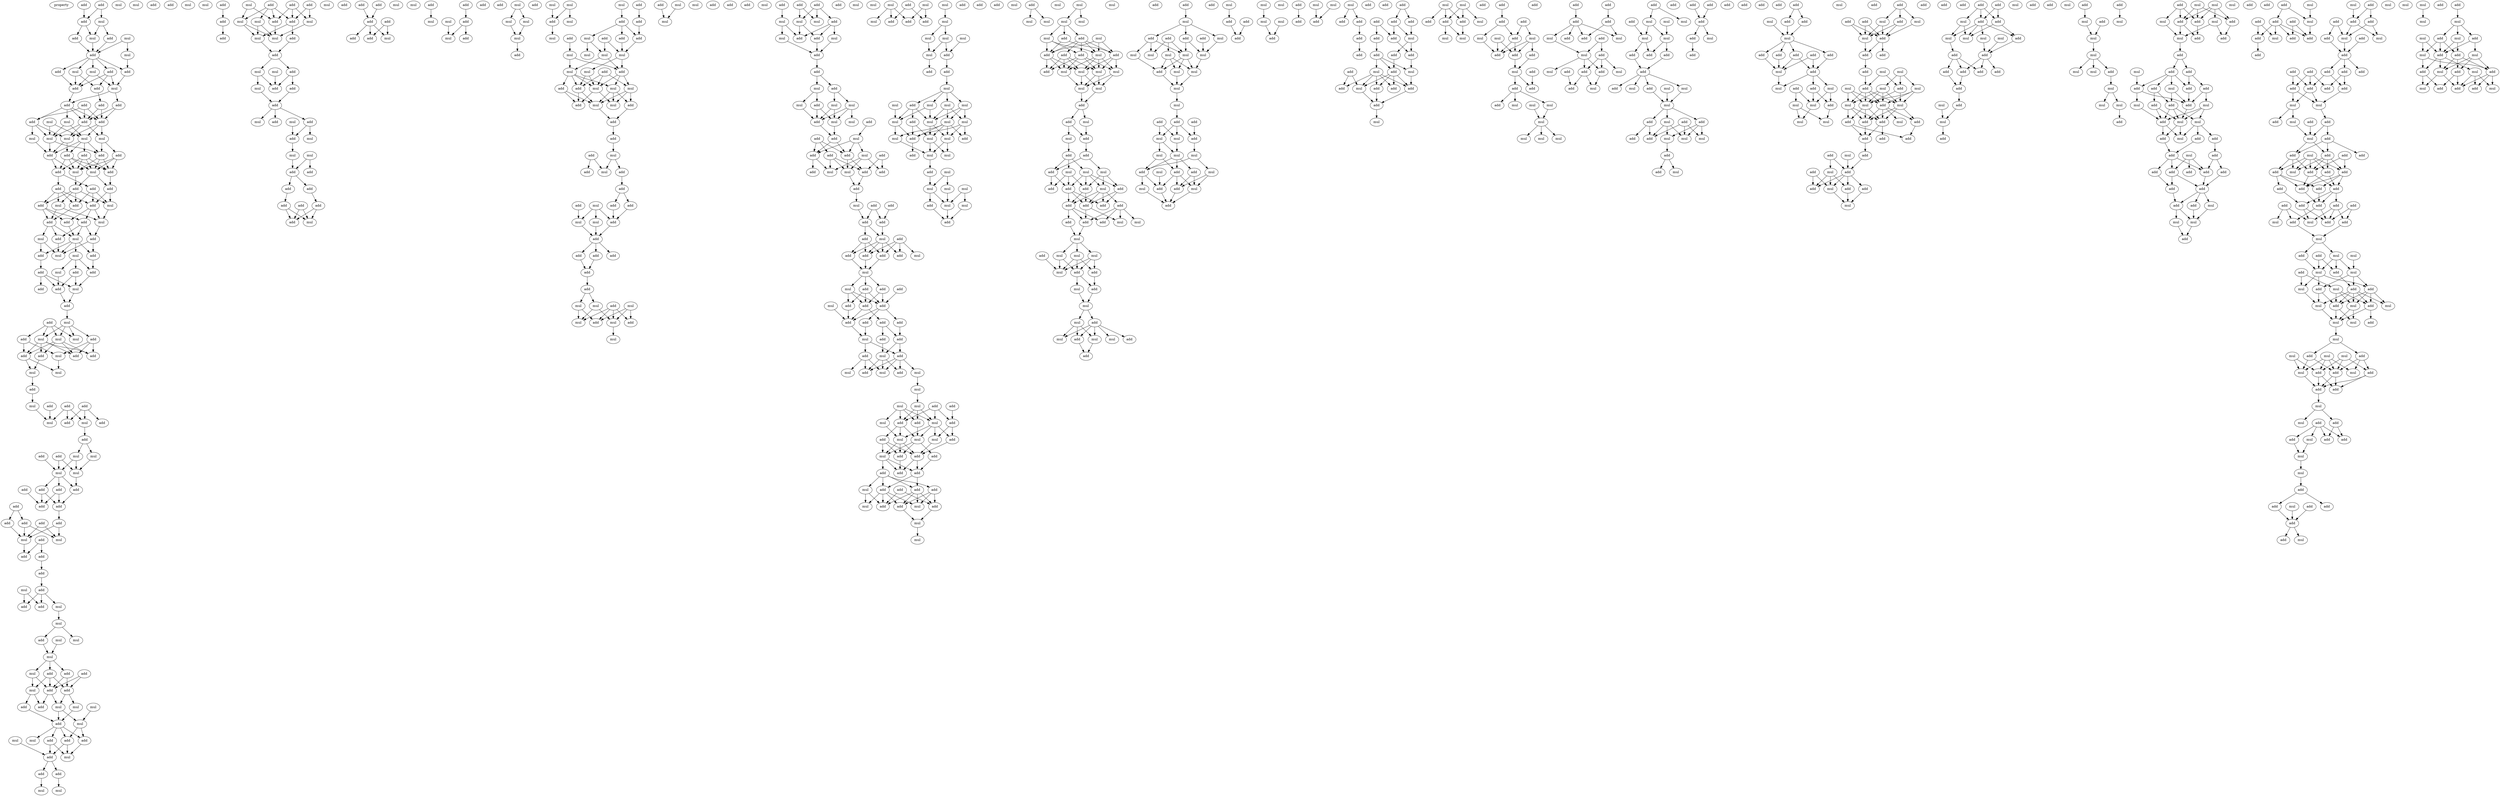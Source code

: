 digraph {
    node [fontcolor=black]
    property [mul=2,lf=1.1]
    0 [ label = add ];
    1 [ label = mul ];
    2 [ label = mul ];
    3 [ label = add ];
    4 [ label = add ];
    5 [ label = add ];
    6 [ label = mul ];
    7 [ label = add ];
    8 [ label = mul ];
    9 [ label = add ];
    10 [ label = mul ];
    11 [ label = add ];
    12 [ label = mul ];
    13 [ label = add ];
    14 [ label = add ];
    15 [ label = add ];
    16 [ label = mul ];
    17 [ label = mul ];
    18 [ label = add ];
    19 [ label = mul ];
    20 [ label = add ];
    21 [ label = add ];
    22 [ label = add ];
    23 [ label = add ];
    24 [ label = add ];
    25 [ label = add ];
    26 [ label = mul ];
    27 [ label = add ];
    28 [ label = mul ];
    29 [ label = add ];
    30 [ label = mul ];
    31 [ label = mul ];
    32 [ label = mul ];
    33 [ label = mul ];
    34 [ label = mul ];
    35 [ label = add ];
    36 [ label = add ];
    37 [ label = add ];
    38 [ label = add ];
    39 [ label = add ];
    40 [ label = mul ];
    41 [ label = add ];
    42 [ label = mul ];
    43 [ label = add ];
    44 [ label = add ];
    45 [ label = add ];
    46 [ label = add ];
    47 [ label = add ];
    48 [ label = add ];
    49 [ label = add ];
    50 [ label = mul ];
    51 [ label = add ];
    52 [ label = mul ];
    53 [ label = mul ];
    54 [ label = add ];
    55 [ label = add ];
    56 [ label = add ];
    57 [ label = mul ];
    58 [ label = add ];
    59 [ label = add ];
    60 [ label = mul ];
    61 [ label = add ];
    62 [ label = add ];
    63 [ label = mul ];
    64 [ label = mul ];
    65 [ label = add ];
    66 [ label = add ];
    67 [ label = add ];
    68 [ label = mul ];
    69 [ label = add ];
    70 [ label = add ];
    71 [ label = mul ];
    72 [ label = add ];
    73 [ label = mul ];
    74 [ label = add ];
    75 [ label = mul ];
    76 [ label = add ];
    77 [ label = mul ];
    78 [ label = mul ];
    79 [ label = add ];
    80 [ label = add ];
    81 [ label = mul ];
    82 [ label = add ];
    83 [ label = add ];
    84 [ label = add ];
    85 [ label = mul ];
    86 [ label = mul ];
    87 [ label = add ];
    88 [ label = add ];
    89 [ label = mul ];
    90 [ label = add ];
    91 [ label = add ];
    92 [ label = mul ];
    93 [ label = add ];
    94 [ label = add ];
    95 [ label = mul ];
    96 [ label = add ];
    97 [ label = add ];
    98 [ label = mul ];
    99 [ label = add ];
    100 [ label = mul ];
    101 [ label = mul ];
    102 [ label = mul ];
    103 [ label = add ];
    104 [ label = add ];
    105 [ label = add ];
    106 [ label = add ];
    107 [ label = add ];
    108 [ label = add ];
    109 [ label = add ];
    110 [ label = add ];
    111 [ label = add ];
    112 [ label = add ];
    113 [ label = add ];
    114 [ label = add ];
    115 [ label = add ];
    116 [ label = mul ];
    117 [ label = mul ];
    118 [ label = add ];
    119 [ label = add ];
    120 [ label = add ];
    121 [ label = mul ];
    122 [ label = add ];
    123 [ label = add ];
    124 [ label = add ];
    125 [ label = mul ];
    126 [ label = mul ];
    127 [ label = mul ];
    128 [ label = add ];
    129 [ label = mul ];
    130 [ label = mul ];
    131 [ label = mul ];
    132 [ label = add ];
    133 [ label = mul ];
    134 [ label = add ];
    135 [ label = add ];
    136 [ label = mul ];
    137 [ label = add ];
    138 [ label = add ];
    139 [ label = add ];
    140 [ label = mul ];
    141 [ label = mul ];
    142 [ label = add ];
    143 [ label = mul ];
    144 [ label = add ];
    145 [ label = mul ];
    146 [ label = add ];
    147 [ label = mul ];
    148 [ label = add ];
    149 [ label = mul ];
    150 [ label = add ];
    151 [ label = add ];
    152 [ label = mul ];
    153 [ label = add ];
    154 [ label = add ];
    155 [ label = mul ];
    156 [ label = add ];
    157 [ label = mul ];
    158 [ label = mul ];
    159 [ label = add ];
    160 [ label = add ];
    161 [ label = add ];
    162 [ label = mul ];
    163 [ label = add ];
    164 [ label = add ];
    165 [ label = mul ];
    166 [ label = mul ];
    167 [ label = add ];
    168 [ label = mul ];
    169 [ label = add ];
    170 [ label = mul ];
    171 [ label = add ];
    172 [ label = mul ];
    173 [ label = add ];
    174 [ label = mul ];
    175 [ label = mul ];
    176 [ label = mul ];
    177 [ label = add ];
    178 [ label = mul ];
    179 [ label = add ];
    180 [ label = add ];
    181 [ label = add ];
    182 [ label = mul ];
    183 [ label = mul ];
    184 [ label = add ];
    185 [ label = add ];
    186 [ label = add ];
    187 [ label = mul ];
    188 [ label = mul ];
    189 [ label = mul ];
    190 [ label = add ];
    191 [ label = add ];
    192 [ label = add ];
    193 [ label = add ];
    194 [ label = add ];
    195 [ label = add ];
    196 [ label = add ];
    197 [ label = add ];
    198 [ label = add ];
    199 [ label = mul ];
    200 [ label = add ];
    201 [ label = mul ];
    202 [ label = add ];
    203 [ label = add ];
    204 [ label = add ];
    205 [ label = add ];
    206 [ label = mul ];
    207 [ label = add ];
    208 [ label = mul ];
    209 [ label = add ];
    210 [ label = mul ];
    211 [ label = add ];
    212 [ label = mul ];
    213 [ label = add ];
    214 [ label = mul ];
    215 [ label = add ];
    216 [ label = add ];
    217 [ label = add ];
    218 [ label = mul ];
    219 [ label = mul ];
    220 [ label = mul ];
    221 [ label = mul ];
    222 [ label = add ];
    223 [ label = add ];
    224 [ label = mul ];
    225 [ label = mul ];
    226 [ label = add ];
    227 [ label = mul ];
    228 [ label = mul ];
    229 [ label = mul ];
    230 [ label = add ];
    231 [ label = mul ];
    232 [ label = add ];
    233 [ label = mul ];
    234 [ label = mul ];
    235 [ label = add ];
    236 [ label = add ];
    237 [ label = add ];
    238 [ label = add ];
    239 [ label = mul ];
    240 [ label = add ];
    241 [ label = add ];
    242 [ label = mul ];
    243 [ label = mul ];
    244 [ label = mul ];
    245 [ label = mul ];
    246 [ label = mul ];
    247 [ label = add ];
    248 [ label = add ];
    249 [ label = mul ];
    250 [ label = add ];
    251 [ label = mul ];
    252 [ label = mul ];
    253 [ label = add ];
    254 [ label = mul ];
    255 [ label = add ];
    256 [ label = add ];
    257 [ label = mul ];
    258 [ label = mul ];
    259 [ label = add ];
    260 [ label = add ];
    261 [ label = add ];
    262 [ label = mul ];
    263 [ label = add ];
    264 [ label = add ];
    265 [ label = mul ];
    266 [ label = add ];
    267 [ label = add ];
    268 [ label = add ];
    269 [ label = add ];
    270 [ label = mul ];
    271 [ label = add ];
    272 [ label = add ];
    273 [ label = mul ];
    274 [ label = mul ];
    275 [ label = add ];
    276 [ label = add ];
    277 [ label = add ];
    278 [ label = add ];
    279 [ label = add ];
    280 [ label = add ];
    281 [ label = mul ];
    282 [ label = add ];
    283 [ label = add ];
    284 [ label = mul ];
    285 [ label = mul ];
    286 [ label = add ];
    287 [ label = mul ];
    288 [ label = add ];
    289 [ label = mul ];
    290 [ label = mul ];
    291 [ label = add ];
    292 [ label = mul ];
    293 [ label = add ];
    294 [ label = add ];
    295 [ label = add ];
    296 [ label = add ];
    297 [ label = mul ];
    298 [ label = add ];
    299 [ label = mul ];
    300 [ label = mul ];
    301 [ label = add ];
    302 [ label = mul ];
    303 [ label = add ];
    304 [ label = mul ];
    305 [ label = add ];
    306 [ label = add ];
    307 [ label = mul ];
    308 [ label = add ];
    309 [ label = add ];
    310 [ label = mul ];
    311 [ label = mul ];
    312 [ label = mul ];
    313 [ label = mul ];
    314 [ label = mul ];
    315 [ label = add ];
    316 [ label = add ];
    317 [ label = add ];
    318 [ label = add ];
    319 [ label = mul ];
    320 [ label = add ];
    321 [ label = add ];
    322 [ label = add ];
    323 [ label = add ];
    324 [ label = mul ];
    325 [ label = mul ];
    326 [ label = add ];
    327 [ label = add ];
    328 [ label = add ];
    329 [ label = mul ];
    330 [ label = add ];
    331 [ label = mul ];
    332 [ label = add ];
    333 [ label = add ];
    334 [ label = add ];
    335 [ label = add ];
    336 [ label = add ];
    337 [ label = mul ];
    338 [ label = add ];
    339 [ label = add ];
    340 [ label = mul ];
    341 [ label = add ];
    342 [ label = add ];
    343 [ label = add ];
    344 [ label = mul ];
    345 [ label = add ];
    346 [ label = mul ];
    347 [ label = add ];
    348 [ label = add ];
    349 [ label = add ];
    350 [ label = mul ];
    351 [ label = add ];
    352 [ label = add ];
    353 [ label = add ];
    354 [ label = add ];
    355 [ label = add ];
    356 [ label = add ];
    357 [ label = add ];
    358 [ label = mul ];
    359 [ label = add ];
    360 [ label = add ];
    361 [ label = mul ];
    362 [ label = add ];
    363 [ label = add ];
    364 [ label = add ];
    365 [ label = mul ];
    366 [ label = mul ];
    367 [ label = mul ];
    368 [ label = mul ];
    369 [ label = mul ];
    370 [ label = mul ];
    371 [ label = add ];
    372 [ label = add ];
    373 [ label = add ];
    374 [ label = add ];
    375 [ label = mul ];
    376 [ label = add ];
    377 [ label = mul ];
    378 [ label = mul ];
    379 [ label = add ];
    380 [ label = mul ];
    381 [ label = mul ];
    382 [ label = add ];
    383 [ label = add ];
    384 [ label = add ];
    385 [ label = add ];
    386 [ label = mul ];
    387 [ label = add ];
    388 [ label = add ];
    389 [ label = add ];
    390 [ label = add ];
    391 [ label = mul ];
    392 [ label = add ];
    393 [ label = add ];
    394 [ label = add ];
    395 [ label = mul ];
    396 [ label = add ];
    397 [ label = add ];
    398 [ label = add ];
    399 [ label = mul ];
    400 [ label = mul ];
    401 [ label = mul ];
    402 [ label = mul ];
    403 [ label = mul ];
    404 [ label = add ];
    405 [ label = mul ];
    406 [ label = mul ];
    407 [ label = mul ];
    408 [ label = add ];
    409 [ label = add ];
    410 [ label = add ];
    411 [ label = mul ];
    412 [ label = mul ];
    413 [ label = add ];
    414 [ label = mul ];
    415 [ label = mul ];
    416 [ label = mul ];
    417 [ label = mul ];
    418 [ label = add ];
    419 [ label = add ];
    420 [ label = add ];
    421 [ label = add ];
    422 [ label = add ];
    423 [ label = mul ];
    424 [ label = mul ];
    425 [ label = mul ];
    426 [ label = mul ];
    427 [ label = mul ];
    428 [ label = add ];
    429 [ label = add ];
    430 [ label = mul ];
    431 [ label = mul ];
    432 [ label = mul ];
    433 [ label = mul ];
    434 [ label = mul ];
    435 [ label = add ];
    436 [ label = add ];
    437 [ label = mul ];
    438 [ label = mul ];
    439 [ label = mul ];
    440 [ label = mul ];
    441 [ label = add ];
    442 [ label = mul ];
    443 [ label = add ];
    444 [ label = mul ];
    445 [ label = mul ];
    446 [ label = mul ];
    447 [ label = add ];
    448 [ label = mul ];
    449 [ label = mul ];
    450 [ label = mul ];
    451 [ label = add ];
    452 [ label = add ];
    453 [ label = mul ];
    454 [ label = mul ];
    455 [ label = mul ];
    456 [ label = mul ];
    457 [ label = mul ];
    458 [ label = mul ];
    459 [ label = add ];
    460 [ label = mul ];
    461 [ label = add ];
    462 [ label = mul ];
    463 [ label = add ];
    464 [ label = add ];
    465 [ label = add ];
    466 [ label = add ];
    467 [ label = mul ];
    468 [ label = mul ];
    469 [ label = add ];
    470 [ label = mul ];
    471 [ label = mul ];
    472 [ label = mul ];
    473 [ label = mul ];
    474 [ label = mul ];
    475 [ label = add ];
    476 [ label = add ];
    477 [ label = mul ];
    478 [ label = mul ];
    479 [ label = mul ];
    480 [ label = add ];
    481 [ label = add ];
    482 [ label = add ];
    483 [ label = mul ];
    484 [ label = mul ];
    485 [ label = mul ];
    486 [ label = add ];
    487 [ label = add ];
    488 [ label = add ];
    489 [ label = mul ];
    490 [ label = add ];
    491 [ label = add ];
    492 [ label = add ];
    493 [ label = add ];
    494 [ label = add ];
    495 [ label = add ];
    496 [ label = add ];
    497 [ label = mul ];
    498 [ label = add ];
    499 [ label = add ];
    500 [ label = mul ];
    501 [ label = mul ];
    502 [ label = mul ];
    503 [ label = mul ];
    504 [ label = add ];
    505 [ label = add ];
    506 [ label = mul ];
    507 [ label = mul ];
    508 [ label = add ];
    509 [ label = add ];
    510 [ label = add ];
    511 [ label = mul ];
    512 [ label = mul ];
    513 [ label = add ];
    514 [ label = mul ];
    515 [ label = mul ];
    516 [ label = add ];
    517 [ label = mul ];
    518 [ label = add ];
    519 [ label = mul ];
    520 [ label = add ];
    521 [ label = add ];
    522 [ label = mul ];
    523 [ label = add ];
    524 [ label = mul ];
    525 [ label = add ];
    526 [ label = add ];
    527 [ label = add ];
    528 [ label = mul ];
    529 [ label = mul ];
    530 [ label = mul ];
    531 [ label = mul ];
    532 [ label = mul ];
    533 [ label = mul ];
    534 [ label = mul ];
    535 [ label = add ];
    536 [ label = mul ];
    537 [ label = add ];
    538 [ label = mul ];
    539 [ label = add ];
    540 [ label = add ];
    541 [ label = add ];
    542 [ label = mul ];
    543 [ label = mul ];
    544 [ label = add ];
    545 [ label = mul ];
    546 [ label = mul ];
    547 [ label = mul ];
    548 [ label = mul ];
    549 [ label = add ];
    550 [ label = add ];
    551 [ label = add ];
    552 [ label = mul ];
    553 [ label = mul ];
    554 [ label = add ];
    555 [ label = add ];
    556 [ label = mul ];
    557 [ label = add ];
    558 [ label = mul ];
    559 [ label = mul ];
    560 [ label = add ];
    561 [ label = mul ];
    562 [ label = mul ];
    563 [ label = add ];
    564 [ label = mul ];
    565 [ label = add ];
    566 [ label = add ];
    567 [ label = add ];
    568 [ label = add ];
    569 [ label = mul ];
    570 [ label = mul ];
    571 [ label = add ];
    572 [ label = mul ];
    573 [ label = add ];
    574 [ label = add ];
    575 [ label = add ];
    576 [ label = add ];
    577 [ label = add ];
    578 [ label = add ];
    579 [ label = add ];
    580 [ label = add ];
    581 [ label = add ];
    582 [ label = add ];
    583 [ label = add ];
    584 [ label = add ];
    585 [ label = mul ];
    586 [ label = add ];
    587 [ label = add ];
    588 [ label = add ];
    589 [ label = mul ];
    590 [ label = add ];
    591 [ label = mul ];
    592 [ label = add ];
    593 [ label = add ];
    594 [ label = add ];
    595 [ label = mul ];
    596 [ label = add ];
    597 [ label = add ];
    598 [ label = add ];
    599 [ label = mul ];
    600 [ label = mul ];
    601 [ label = mul ];
    602 [ label = add ];
    603 [ label = add ];
    604 [ label = mul ];
    605 [ label = add ];
    606 [ label = add ];
    607 [ label = mul ];
    608 [ label = mul ];
    609 [ label = add ];
    610 [ label = add ];
    611 [ label = add ];
    612 [ label = add ];
    613 [ label = mul ];
    614 [ label = mul ];
    615 [ label = mul ];
    616 [ label = add ];
    617 [ label = add ];
    618 [ label = add ];
    619 [ label = add ];
    620 [ label = add ];
    621 [ label = mul ];
    622 [ label = add ];
    623 [ label = add ];
    624 [ label = add ];
    625 [ label = mul ];
    626 [ label = mul ];
    627 [ label = mul ];
    628 [ label = mul ];
    629 [ label = add ];
    630 [ label = mul ];
    631 [ label = mul ];
    632 [ label = mul ];
    633 [ label = add ];
    634 [ label = add ];
    635 [ label = add ];
    636 [ label = add ];
    637 [ label = mul ];
    638 [ label = mul ];
    639 [ label = add ];
    640 [ label = add ];
    641 [ label = mul ];
    642 [ label = add ];
    643 [ label = add ];
    644 [ label = add ];
    645 [ label = add ];
    646 [ label = mul ];
    647 [ label = mul ];
    648 [ label = add ];
    649 [ label = mul ];
    650 [ label = add ];
    651 [ label = mul ];
    652 [ label = add ];
    653 [ label = add ];
    654 [ label = mul ];
    655 [ label = mul ];
    656 [ label = mul ];
    657 [ label = mul ];
    658 [ label = add ];
    659 [ label = add ];
    660 [ label = add ];
    661 [ label = add ];
    662 [ label = mul ];
    663 [ label = add ];
    664 [ label = mul ];
    665 [ label = mul ];
    666 [ label = add ];
    667 [ label = mul ];
    668 [ label = add ];
    669 [ label = add ];
    670 [ label = mul ];
    671 [ label = add ];
    672 [ label = mul ];
    673 [ label = mul ];
    674 [ label = mul ];
    675 [ label = add ];
    676 [ label = add ];
    677 [ label = add ];
    678 [ label = add ];
    679 [ label = add ];
    680 [ label = add ];
    681 [ label = mul ];
    682 [ label = add ];
    683 [ label = add ];
    684 [ label = add ];
    685 [ label = add ];
    686 [ label = add ];
    687 [ label = mul ];
    688 [ label = add ];
    689 [ label = add ];
    690 [ label = add ];
    691 [ label = mul ];
    692 [ label = mul ];
    693 [ label = add ];
    694 [ label = add ];
    695 [ label = mul ];
    696 [ label = add ];
    697 [ label = add ];
    698 [ label = add ];
    699 [ label = add ];
    700 [ label = add ];
    701 [ label = mul ];
    702 [ label = add ];
    703 [ label = mul ];
    704 [ label = mul ];
    705 [ label = add ];
    706 [ label = add ];
    707 [ label = mul ];
    708 [ label = add ];
    709 [ label = mul ];
    710 [ label = mul ];
    711 [ label = mul ];
    712 [ label = add ];
    713 [ label = add ];
    714 [ label = add ];
    715 [ label = mul ];
    716 [ label = add ];
    717 [ label = add ];
    718 [ label = mul ];
    719 [ label = mul ];
    720 [ label = add ];
    721 [ label = add ];
    722 [ label = add ];
    723 [ label = mul ];
    724 [ label = mul ];
    725 [ label = add ];
    726 [ label = add ];
    727 [ label = mul ];
    728 [ label = mul ];
    729 [ label = add ];
    730 [ label = mul ];
    731 [ label = mul ];
    732 [ label = add ];
    733 [ label = mul ];
    734 [ label = mul ];
    735 [ label = add ];
    736 [ label = add ];
    737 [ label = add ];
    738 [ label = add ];
    739 [ label = mul ];
    740 [ label = add ];
    741 [ label = add ];
    742 [ label = add ];
    743 [ label = add ];
    744 [ label = mul ];
    745 [ label = add ];
    746 [ label = add ];
    747 [ label = mul ];
    748 [ label = add ];
    749 [ label = add ];
    750 [ label = mul ];
    751 [ label = add ];
    752 [ label = add ];
    753 [ label = mul ];
    754 [ label = add ];
    755 [ label = add ];
    756 [ label = add ];
    757 [ label = add ];
    758 [ label = add ];
    759 [ label = mul ];
    760 [ label = add ];
    761 [ label = add ];
    762 [ label = add ];
    763 [ label = mul ];
    764 [ label = mul ];
    765 [ label = mul ];
    766 [ label = mul ];
    767 [ label = add ];
    768 [ label = add ];
    769 [ label = add ];
    770 [ label = add ];
    771 [ label = add ];
    772 [ label = add ];
    773 [ label = mul ];
    774 [ label = add ];
    775 [ label = mul ];
    776 [ label = add ];
    777 [ label = add ];
    778 [ label = add ];
    779 [ label = mul ];
    780 [ label = mul ];
    781 [ label = add ];
    782 [ label = add ];
    783 [ label = add ];
    784 [ label = mul ];
    785 [ label = add ];
    786 [ label = mul ];
    787 [ label = mul ];
    788 [ label = mul ];
    789 [ label = mul ];
    790 [ label = mul ];
    791 [ label = add ];
    792 [ label = mul ];
    793 [ label = mul ];
    794 [ label = mul ];
    795 [ label = add ];
    796 [ label = mul ];
    797 [ label = add ];
    798 [ label = mul ];
    799 [ label = add ];
    800 [ label = mul ];
    801 [ label = add ];
    802 [ label = add ];
    803 [ label = mul ];
    804 [ label = add ];
    805 [ label = add ];
    806 [ label = mul ];
    807 [ label = add ];
    808 [ label = add ];
    809 [ label = mul ];
    810 [ label = add ];
    811 [ label = add ];
    812 [ label = add ];
    813 [ label = add ];
    814 [ label = add ];
    815 [ label = mul ];
    816 [ label = add ];
    817 [ label = add ];
    818 [ label = mul ];
    819 [ label = mul ];
    820 [ label = add ];
    821 [ label = add ];
    822 [ label = mul ];
    823 [ label = mul ];
    824 [ label = add ];
    825 [ label = mul ];
    826 [ label = add ];
    827 [ label = add ];
    828 [ label = mul ];
    829 [ label = add ];
    830 [ label = add ];
    831 [ label = add ];
    832 [ label = add ];
    833 [ label = add ];
    834 [ label = add ];
    835 [ label = add ];
    836 [ label = add ];
    837 [ label = add ];
    838 [ label = add ];
    839 [ label = add ];
    840 [ label = mul ];
    841 [ label = mul ];
    842 [ label = add ];
    843 [ label = mul ];
    844 [ label = mul ];
    845 [ label = add ];
    846 [ label = add ];
    847 [ label = add ];
    848 [ label = mul ];
    849 [ label = add ];
    850 [ label = add ];
    851 [ label = add ];
    852 [ label = mul ];
    853 [ label = add ];
    854 [ label = add ];
    855 [ label = add ];
    856 [ label = mul ];
    857 [ label = add ];
    858 [ label = add ];
    859 [ label = mul ];
    860 [ label = add ];
    861 [ label = add ];
    862 [ label = add ];
    863 [ label = mul ];
    864 [ label = add ];
    865 [ label = mul ];
    866 [ label = mul ];
    867 [ label = add ];
    868 [ label = add ];
    869 [ label = add ];
    870 [ label = add ];
    871 [ label = add ];
    872 [ label = add ];
    873 [ label = add ];
    874 [ label = add ];
    875 [ label = add ];
    876 [ label = add ];
    877 [ label = add ];
    878 [ label = mul ];
    879 [ label = mul ];
    880 [ label = add ];
    881 [ label = add ];
    882 [ label = mul ];
    883 [ label = add ];
    884 [ label = add ];
    885 [ label = mul ];
    886 [ label = add ];
    887 [ label = add ];
    888 [ label = mul ];
    889 [ label = add ];
    890 [ label = add ];
    891 [ label = add ];
    892 [ label = add ];
    893 [ label = add ];
    894 [ label = mul ];
    895 [ label = add ];
    896 [ label = add ];
    897 [ label = add ];
    898 [ label = add ];
    899 [ label = add ];
    900 [ label = add ];
    901 [ label = add ];
    902 [ label = add ];
    903 [ label = add ];
    904 [ label = add ];
    905 [ label = mul ];
    906 [ label = mul ];
    907 [ label = add ];
    908 [ label = add ];
    909 [ label = add ];
    910 [ label = mul ];
    911 [ label = add ];
    912 [ label = mul ];
    913 [ label = mul ];
    914 [ label = add ];
    915 [ label = add ];
    916 [ label = mul ];
    917 [ label = mul ];
    918 [ label = add ];
    919 [ label = mul ];
    920 [ label = add ];
    921 [ label = add ];
    922 [ label = add ];
    923 [ label = mul ];
    924 [ label = add ];
    925 [ label = mul ];
    926 [ label = mul ];
    927 [ label = add ];
    928 [ label = mul ];
    929 [ label = mul ];
    930 [ label = add ];
    931 [ label = mul ];
    932 [ label = mul ];
    933 [ label = add ];
    934 [ label = mul ];
    935 [ label = add ];
    936 [ label = mul ];
    937 [ label = mul ];
    938 [ label = mul ];
    939 [ label = add ];
    940 [ label = add ];
    941 [ label = add ];
    942 [ label = mul ];
    943 [ label = add ];
    944 [ label = add ];
    945 [ label = mul ];
    946 [ label = add ];
    947 [ label = add ];
    948 [ label = mul ];
    949 [ label = add ];
    950 [ label = add ];
    951 [ label = add ];
    952 [ label = mul ];
    953 [ label = mul ];
    954 [ label = mul ];
    955 [ label = mul ];
    956 [ label = mul ];
    957 [ label = add ];
    958 [ label = add ];
    959 [ label = add ];
    960 [ label = mul ];
    961 [ label = mul ];
    962 [ label = add ];
    963 [ label = add ];
    964 [ label = add ];
    965 [ label = add ];
    966 [ label = mul ];
    967 [ label = add ];
    968 [ label = mul ];
    969 [ label = add ];
    970 [ label = mul ];
    971 [ label = add ];
    972 [ label = mul ];
    973 [ label = add ];
    974 [ label = add ];
    975 [ label = mul ];
    976 [ label = mul ];
    977 [ label = mul ];
    978 [ label = add ];
    979 [ label = add ];
    980 [ label = mul ];
    981 [ label = add ];
    982 [ label = mul ];
    983 [ label = add ];
    984 [ label = add ];
    985 [ label = add ];
    986 [ label = mul ];
    0 -> 5 [ name = 0 ];
    0 -> 6 [ name = 1 ];
    3 -> 5 [ name = 2 ];
    5 -> 8 [ name = 3 ];
    5 -> 9 [ name = 4 ];
    6 -> 7 [ name = 5 ];
    6 -> 8 [ name = 6 ];
    7 -> 11 [ name = 7 ];
    8 -> 11 [ name = 8 ];
    9 -> 11 [ name = 9 ];
    10 -> 11 [ name = 10 ];
    10 -> 12 [ name = 11 ];
    11 -> 13 [ name = 12 ];
    11 -> 14 [ name = 13 ];
    11 -> 15 [ name = 14 ];
    11 -> 16 [ name = 15 ];
    11 -> 17 [ name = 16 ];
    12 -> 13 [ name = 17 ];
    13 -> 19 [ name = 18 ];
    14 -> 18 [ name = 19 ];
    14 -> 19 [ name = 20 ];
    14 -> 20 [ name = 21 ];
    15 -> 18 [ name = 22 ];
    16 -> 18 [ name = 23 ];
    16 -> 19 [ name = 24 ];
    17 -> 18 [ name = 25 ];
    17 -> 20 [ name = 26 ];
    18 -> 23 [ name = 27 ];
    19 -> 21 [ name = 28 ];
    19 -> 23 [ name = 29 ];
    20 -> 24 [ name = 30 ];
    21 -> 25 [ name = 31 ];
    21 -> 27 [ name = 32 ];
    22 -> 25 [ name = 33 ];
    22 -> 27 [ name = 34 ];
    22 -> 29 [ name = 35 ];
    23 -> 25 [ name = 36 ];
    23 -> 26 [ name = 37 ];
    23 -> 27 [ name = 38 ];
    23 -> 29 [ name = 39 ];
    24 -> 25 [ name = 40 ];
    24 -> 27 [ name = 41 ];
    25 -> 31 [ name = 42 ];
    25 -> 32 [ name = 43 ];
    25 -> 33 [ name = 44 ];
    26 -> 32 [ name = 45 ];
    26 -> 34 [ name = 46 ];
    27 -> 31 [ name = 47 ];
    27 -> 33 [ name = 48 ];
    27 -> 34 [ name = 49 ];
    28 -> 32 [ name = 50 ];
    28 -> 34 [ name = 51 ];
    29 -> 30 [ name = 52 ];
    29 -> 31 [ name = 53 ];
    29 -> 32 [ name = 54 ];
    30 -> 36 [ name = 55 ];
    31 -> 36 [ name = 56 ];
    31 -> 38 [ name = 57 ];
    32 -> 36 [ name = 58 ];
    32 -> 39 [ name = 59 ];
    33 -> 37 [ name = 60 ];
    33 -> 39 [ name = 61 ];
    34 -> 35 [ name = 62 ];
    34 -> 36 [ name = 63 ];
    34 -> 38 [ name = 64 ];
    34 -> 39 [ name = 65 ];
    35 -> 40 [ name = 66 ];
    35 -> 41 [ name = 67 ];
    35 -> 42 [ name = 68 ];
    35 -> 43 [ name = 69 ];
    36 -> 41 [ name = 70 ];
    36 -> 42 [ name = 71 ];
    37 -> 40 [ name = 72 ];
    37 -> 42 [ name = 73 ];
    37 -> 43 [ name = 74 ];
    38 -> 40 [ name = 75 ];
    38 -> 41 [ name = 76 ];
    38 -> 42 [ name = 77 ];
    38 -> 43 [ name = 78 ];
    39 -> 40 [ name = 79 ];
    39 -> 42 [ name = 80 ];
    39 -> 43 [ name = 81 ];
    40 -> 45 [ name = 82 ];
    40 -> 46 [ name = 83 ];
    41 -> 44 [ name = 84 ];
    41 -> 47 [ name = 85 ];
    42 -> 45 [ name = 86 ];
    43 -> 46 [ name = 87 ];
    44 -> 48 [ name = 88 ];
    44 -> 49 [ name = 89 ];
    44 -> 50 [ name = 90 ];
    45 -> 48 [ name = 91 ];
    45 -> 50 [ name = 92 ];
    45 -> 51 [ name = 93 ];
    45 -> 52 [ name = 94 ];
    46 -> 49 [ name = 95 ];
    46 -> 50 [ name = 96 ];
    47 -> 48 [ name = 97 ];
    47 -> 49 [ name = 98 ];
    47 -> 51 [ name = 99 ];
    47 -> 52 [ name = 100 ];
    48 -> 56 [ name = 101 ];
    49 -> 53 [ name = 102 ];
    49 -> 54 [ name = 103 ];
    49 -> 55 [ name = 104 ];
    50 -> 53 [ name = 105 ];
    51 -> 54 [ name = 106 ];
    51 -> 55 [ name = 107 ];
    51 -> 56 [ name = 108 ];
    52 -> 53 [ name = 109 ];
    52 -> 56 [ name = 110 ];
    53 -> 58 [ name = 111 ];
    54 -> 57 [ name = 112 ];
    54 -> 58 [ name = 113 ];
    54 -> 59 [ name = 114 ];
    55 -> 57 [ name = 115 ];
    56 -> 57 [ name = 116 ];
    56 -> 59 [ name = 117 ];
    56 -> 60 [ name = 118 ];
    57 -> 61 [ name = 119 ];
    57 -> 62 [ name = 120 ];
    57 -> 63 [ name = 121 ];
    57 -> 64 [ name = 122 ];
    58 -> 61 [ name = 123 ];
    58 -> 64 [ name = 124 ];
    59 -> 64 [ name = 125 ];
    60 -> 62 [ name = 126 ];
    60 -> 64 [ name = 127 ];
    61 -> 67 [ name = 128 ];
    62 -> 65 [ name = 129 ];
    63 -> 66 [ name = 130 ];
    63 -> 67 [ name = 131 ];
    63 -> 68 [ name = 132 ];
    65 -> 69 [ name = 133 ];
    65 -> 70 [ name = 134 ];
    65 -> 71 [ name = 135 ];
    66 -> 69 [ name = 136 ];
    66 -> 71 [ name = 137 ];
    67 -> 71 [ name = 138 ];
    68 -> 69 [ name = 139 ];
    69 -> 72 [ name = 140 ];
    71 -> 72 [ name = 141 ];
    72 -> 73 [ name = 142 ];
    73 -> 75 [ name = 143 ];
    73 -> 77 [ name = 144 ];
    73 -> 78 [ name = 145 ];
    73 -> 79 [ name = 146 ];
    74 -> 75 [ name = 147 ];
    74 -> 76 [ name = 148 ];
    74 -> 77 [ name = 149 ];
    74 -> 78 [ name = 150 ];
    75 -> 80 [ name = 151 ];
    75 -> 82 [ name = 152 ];
    75 -> 83 [ name = 153 ];
    75 -> 84 [ name = 154 ];
    76 -> 81 [ name = 155 ];
    76 -> 82 [ name = 156 ];
    77 -> 80 [ name = 157 ];
    77 -> 82 [ name = 158 ];
    77 -> 83 [ name = 159 ];
    77 -> 84 [ name = 160 ];
    79 -> 81 [ name = 161 ];
    79 -> 83 [ name = 162 ];
    79 -> 84 [ name = 163 ];
    80 -> 86 [ name = 164 ];
    81 -> 85 [ name = 165 ];
    82 -> 85 [ name = 166 ];
    82 -> 86 [ name = 167 ];
    86 -> 87 [ name = 168 ];
    87 -> 89 [ name = 169 ];
    88 -> 93 [ name = 170 ];
    88 -> 94 [ name = 171 ];
    88 -> 95 [ name = 172 ];
    89 -> 92 [ name = 173 ];
    90 -> 92 [ name = 174 ];
    91 -> 92 [ name = 175 ];
    91 -> 94 [ name = 176 ];
    91 -> 95 [ name = 177 ];
    95 -> 96 [ name = 178 ];
    96 -> 98 [ name = 179 ];
    96 -> 100 [ name = 180 ];
    97 -> 101 [ name = 181 ];
    97 -> 102 [ name = 182 ];
    98 -> 101 [ name = 183 ];
    98 -> 102 [ name = 184 ];
    99 -> 102 [ name = 185 ];
    100 -> 101 [ name = 186 ];
    101 -> 106 [ name = 187 ];
    102 -> 104 [ name = 188 ];
    102 -> 105 [ name = 189 ];
    102 -> 106 [ name = 190 ];
    103 -> 109 [ name = 191 ];
    104 -> 107 [ name = 192 ];
    104 -> 109 [ name = 193 ];
    105 -> 107 [ name = 194 ];
    105 -> 109 [ name = 195 ];
    106 -> 107 [ name = 196 ];
    107 -> 113 [ name = 197 ];
    108 -> 111 [ name = 198 ];
    108 -> 114 [ name = 199 ];
    111 -> 116 [ name = 200 ];
    112 -> 116 [ name = 201 ];
    112 -> 117 [ name = 202 ];
    113 -> 116 [ name = 203 ];
    113 -> 117 [ name = 204 ];
    114 -> 116 [ name = 205 ];
    114 -> 117 [ name = 206 ];
    115 -> 118 [ name = 207 ];
    115 -> 119 [ name = 208 ];
    116 -> 118 [ name = 209 ];
    119 -> 120 [ name = 210 ];
    120 -> 122 [ name = 211 ];
    121 -> 123 [ name = 212 ];
    121 -> 124 [ name = 213 ];
    122 -> 123 [ name = 214 ];
    122 -> 124 [ name = 215 ];
    122 -> 125 [ name = 216 ];
    125 -> 127 [ name = 217 ];
    127 -> 128 [ name = 218 ];
    127 -> 130 [ name = 219 ];
    128 -> 131 [ name = 220 ];
    129 -> 131 [ name = 221 ];
    131 -> 132 [ name = 222 ];
    131 -> 133 [ name = 223 ];
    131 -> 134 [ name = 224 ];
    132 -> 136 [ name = 225 ];
    132 -> 137 [ name = 226 ];
    132 -> 138 [ name = 227 ];
    133 -> 136 [ name = 228 ];
    133 -> 137 [ name = 229 ];
    134 -> 137 [ name = 230 ];
    134 -> 138 [ name = 231 ];
    135 -> 137 [ name = 232 ];
    135 -> 138 [ name = 233 ];
    136 -> 139 [ name = 234 ];
    136 -> 142 [ name = 235 ];
    137 -> 142 [ name = 236 ];
    137 -> 143 [ name = 237 ];
    138 -> 141 [ name = 238 ];
    138 -> 143 [ name = 239 ];
    139 -> 144 [ name = 240 ];
    140 -> 145 [ name = 241 ];
    141 -> 144 [ name = 242 ];
    143 -> 144 [ name = 243 ];
    143 -> 145 [ name = 244 ];
    144 -> 146 [ name = 245 ];
    144 -> 147 [ name = 246 ];
    144 -> 148 [ name = 247 ];
    144 -> 150 [ name = 248 ];
    145 -> 148 [ name = 249 ];
    145 -> 150 [ name = 250 ];
    146 -> 151 [ name = 251 ];
    146 -> 152 [ name = 252 ];
    148 -> 151 [ name = 253 ];
    148 -> 152 [ name = 254 ];
    149 -> 151 [ name = 255 ];
    150 -> 152 [ name = 256 ];
    151 -> 153 [ name = 257 ];
    151 -> 154 [ name = 258 ];
    153 -> 157 [ name = 259 ];
    154 -> 158 [ name = 260 ];
    156 -> 159 [ name = 261 ];
    159 -> 160 [ name = 262 ];
    161 -> 166 [ name = 263 ];
    161 -> 167 [ name = 264 ];
    161 -> 169 [ name = 265 ];
    162 -> 165 [ name = 266 ];
    162 -> 167 [ name = 267 ];
    163 -> 165 [ name = 268 ];
    163 -> 167 [ name = 269 ];
    163 -> 168 [ name = 270 ];
    163 -> 169 [ name = 271 ];
    164 -> 166 [ name = 272 ];
    164 -> 169 [ name = 273 ];
    165 -> 170 [ name = 274 ];
    165 -> 172 [ name = 275 ];
    166 -> 170 [ name = 276 ];
    167 -> 170 [ name = 277 ];
    168 -> 170 [ name = 278 ];
    168 -> 172 [ name = 279 ];
    169 -> 171 [ name = 280 ];
    169 -> 172 [ name = 281 ];
    171 -> 173 [ name = 282 ];
    172 -> 173 [ name = 283 ];
    173 -> 174 [ name = 284 ];
    173 -> 177 [ name = 285 ];
    174 -> 178 [ name = 286 ];
    174 -> 179 [ name = 287 ];
    176 -> 179 [ name = 288 ];
    177 -> 179 [ name = 289 ];
    177 -> 180 [ name = 290 ];
    178 -> 181 [ name = 291 ];
    180 -> 181 [ name = 292 ];
    181 -> 183 [ name = 293 ];
    181 -> 184 [ name = 294 ];
    181 -> 185 [ name = 295 ];
    182 -> 186 [ name = 296 ];
    185 -> 186 [ name = 297 ];
    185 -> 187 [ name = 298 ];
    186 -> 188 [ name = 299 ];
    188 -> 190 [ name = 300 ];
    189 -> 190 [ name = 301 ];
    189 -> 192 [ name = 302 ];
    190 -> 193 [ name = 303 ];
    190 -> 194 [ name = 304 ];
    193 -> 196 [ name = 305 ];
    194 -> 195 [ name = 306 ];
    195 -> 198 [ name = 307 ];
    195 -> 199 [ name = 308 ];
    196 -> 198 [ name = 309 ];
    196 -> 199 [ name = 310 ];
    197 -> 198 [ name = 311 ];
    197 -> 199 [ name = 312 ];
    200 -> 204 [ name = 313 ];
    202 -> 204 [ name = 314 ];
    203 -> 208 [ name = 315 ];
    203 -> 209 [ name = 316 ];
    204 -> 205 [ name = 317 ];
    204 -> 208 [ name = 318 ];
    204 -> 209 [ name = 319 ];
    207 -> 210 [ name = 320 ];
    211 -> 213 [ name = 321 ];
    212 -> 214 [ name = 322 ];
    213 -> 214 [ name = 323 ];
    213 -> 215 [ name = 324 ];
    218 -> 219 [ name = 325 ];
    218 -> 220 [ name = 326 ];
    219 -> 221 [ name = 327 ];
    220 -> 221 [ name = 328 ];
    221 -> 222 [ name = 329 ];
    224 -> 226 [ name = 330 ];
    224 -> 227 [ name = 331 ];
    225 -> 226 [ name = 332 ];
    226 -> 228 [ name = 333 ];
    229 -> 235 [ name = 334 ];
    230 -> 234 [ name = 335 ];
    231 -> 234 [ name = 336 ];
    232 -> 236 [ name = 337 ];
    235 -> 237 [ name = 338 ];
    235 -> 238 [ name = 339 ];
    235 -> 239 [ name = 340 ];
    236 -> 238 [ name = 341 ];
    237 -> 245 [ name = 342 ];
    238 -> 245 [ name = 343 ];
    239 -> 243 [ name = 344 ];
    239 -> 244 [ name = 345 ];
    240 -> 242 [ name = 346 ];
    241 -> 244 [ name = 347 ];
    241 -> 245 [ name = 348 ];
    242 -> 248 [ name = 349 ];
    242 -> 249 [ name = 350 ];
    244 -> 248 [ name = 351 ];
    244 -> 249 [ name = 352 ];
    245 -> 246 [ name = 353 ];
    245 -> 248 [ name = 354 ];
    246 -> 250 [ name = 355 ];
    246 -> 251 [ name = 356 ];
    247 -> 250 [ name = 357 ];
    247 -> 251 [ name = 358 ];
    247 -> 254 [ name = 359 ];
    248 -> 251 [ name = 360 ];
    248 -> 252 [ name = 361 ];
    248 -> 254 [ name = 362 ];
    249 -> 250 [ name = 363 ];
    249 -> 251 [ name = 364 ];
    249 -> 252 [ name = 365 ];
    249 -> 253 [ name = 366 ];
    250 -> 256 [ name = 367 ];
    250 -> 257 [ name = 368 ];
    251 -> 256 [ name = 369 ];
    251 -> 258 [ name = 370 ];
    252 -> 255 [ name = 371 ];
    252 -> 257 [ name = 372 ];
    252 -> 258 [ name = 373 ];
    253 -> 256 [ name = 374 ];
    253 -> 257 [ name = 375 ];
    254 -> 255 [ name = 376 ];
    254 -> 257 [ name = 377 ];
    254 -> 258 [ name = 378 ];
    255 -> 259 [ name = 379 ];
    257 -> 259 [ name = 380 ];
    259 -> 260 [ name = 381 ];
    260 -> 262 [ name = 382 ];
    261 -> 263 [ name = 383 ];
    261 -> 265 [ name = 384 ];
    262 -> 265 [ name = 385 ];
    262 -> 266 [ name = 386 ];
    266 -> 267 [ name = 387 ];
    267 -> 268 [ name = 388 ];
    267 -> 272 [ name = 389 ];
    268 -> 275 [ name = 390 ];
    270 -> 273 [ name = 391 ];
    270 -> 274 [ name = 392 ];
    270 -> 275 [ name = 393 ];
    271 -> 274 [ name = 394 ];
    272 -> 275 [ name = 395 ];
    273 -> 276 [ name = 396 ];
    274 -> 276 [ name = 397 ];
    275 -> 276 [ name = 398 ];
    276 -> 278 [ name = 399 ];
    276 -> 279 [ name = 400 ];
    276 -> 280 [ name = 401 ];
    278 -> 282 [ name = 402 ];
    279 -> 282 [ name = 403 ];
    282 -> 283 [ name = 404 ];
    283 -> 284 [ name = 405 ];
    283 -> 285 [ name = 406 ];
    284 -> 289 [ name = 407 ];
    284 -> 290 [ name = 408 ];
    285 -> 288 [ name = 409 ];
    285 -> 289 [ name = 410 ];
    286 -> 288 [ name = 411 ];
    286 -> 289 [ name = 412 ];
    286 -> 290 [ name = 413 ];
    286 -> 291 [ name = 414 ];
    287 -> 288 [ name = 415 ];
    287 -> 290 [ name = 416 ];
    287 -> 291 [ name = 417 ];
    290 -> 292 [ name = 418 ];
    293 -> 300 [ name = 419 ];
    294 -> 297 [ name = 420 ];
    294 -> 299 [ name = 421 ];
    295 -> 297 [ name = 422 ];
    295 -> 298 [ name = 423 ];
    295 -> 299 [ name = 424 ];
    297 -> 301 [ name = 425 ];
    297 -> 303 [ name = 426 ];
    298 -> 301 [ name = 427 ];
    298 -> 303 [ name = 428 ];
    298 -> 304 [ name = 429 ];
    300 -> 301 [ name = 430 ];
    300 -> 302 [ name = 431 ];
    302 -> 305 [ name = 432 ];
    303 -> 305 [ name = 433 ];
    304 -> 305 [ name = 434 ];
    305 -> 306 [ name = 435 ];
    306 -> 307 [ name = 436 ];
    306 -> 308 [ name = 437 ];
    307 -> 309 [ name = 438 ];
    307 -> 311 [ name = 439 ];
    308 -> 310 [ name = 440 ];
    308 -> 312 [ name = 441 ];
    309 -> 314 [ name = 442 ];
    309 -> 315 [ name = 443 ];
    310 -> 313 [ name = 444 ];
    310 -> 314 [ name = 445 ];
    310 -> 315 [ name = 446 ];
    311 -> 315 [ name = 447 ];
    312 -> 314 [ name = 448 ];
    312 -> 315 [ name = 449 ];
    314 -> 318 [ name = 450 ];
    315 -> 318 [ name = 451 ];
    316 -> 319 [ name = 452 ];
    317 -> 321 [ name = 453 ];
    317 -> 322 [ name = 454 ];
    317 -> 323 [ name = 455 ];
    318 -> 321 [ name = 456 ];
    318 -> 323 [ name = 457 ];
    319 -> 321 [ name = 458 ];
    319 -> 323 [ name = 459 ];
    319 -> 324 [ name = 460 ];
    320 -> 326 [ name = 461 ];
    320 -> 327 [ name = 462 ];
    321 -> 328 [ name = 463 ];
    321 -> 329 [ name = 464 ];
    322 -> 325 [ name = 465 ];
    322 -> 327 [ name = 466 ];
    322 -> 329 [ name = 467 ];
    323 -> 325 [ name = 468 ];
    323 -> 327 [ name = 469 ];
    324 -> 325 [ name = 470 ];
    324 -> 326 [ name = 471 ];
    324 -> 329 [ name = 472 ];
    325 -> 330 [ name = 473 ];
    327 -> 330 [ name = 474 ];
    330 -> 331 [ name = 475 ];
    331 -> 334 [ name = 476 ];
    332 -> 335 [ name = 477 ];
    333 -> 334 [ name = 478 ];
    333 -> 335 [ name = 479 ];
    334 -> 336 [ name = 480 ];
    334 -> 337 [ name = 481 ];
    335 -> 337 [ name = 482 ];
    336 -> 339 [ name = 483 ];
    336 -> 341 [ name = 484 ];
    336 -> 342 [ name = 485 ];
    337 -> 339 [ name = 486 ];
    337 -> 341 [ name = 487 ];
    337 -> 342 [ name = 488 ];
    337 -> 343 [ name = 489 ];
    338 -> 340 [ name = 490 ];
    338 -> 341 [ name = 491 ];
    338 -> 342 [ name = 492 ];
    338 -> 343 [ name = 493 ];
    339 -> 344 [ name = 494 ];
    341 -> 344 [ name = 495 ];
    342 -> 344 [ name = 496 ];
    344 -> 345 [ name = 497 ];
    344 -> 346 [ name = 498 ];
    344 -> 348 [ name = 499 ];
    345 -> 349 [ name = 500 ];
    345 -> 351 [ name = 501 ];
    345 -> 352 [ name = 502 ];
    346 -> 349 [ name = 503 ];
    346 -> 351 [ name = 504 ];
    346 -> 352 [ name = 505 ];
    347 -> 351 [ name = 506 ];
    348 -> 349 [ name = 507 ];
    348 -> 351 [ name = 508 ];
    349 -> 355 [ name = 509 ];
    349 -> 356 [ name = 510 ];
    350 -> 355 [ name = 511 ];
    351 -> 353 [ name = 512 ];
    351 -> 354 [ name = 513 ];
    351 -> 355 [ name = 514 ];
    352 -> 355 [ name = 515 ];
    353 -> 358 [ name = 516 ];
    354 -> 359 [ name = 517 ];
    355 -> 358 [ name = 518 ];
    356 -> 357 [ name = 519 ];
    356 -> 359 [ name = 520 ];
    357 -> 361 [ name = 521 ];
    358 -> 360 [ name = 522 ];
    358 -> 362 [ name = 523 ];
    359 -> 361 [ name = 524 ];
    359 -> 362 [ name = 525 ];
    360 -> 364 [ name = 526 ];
    360 -> 365 [ name = 527 ];
    360 -> 366 [ name = 528 ];
    361 -> 363 [ name = 529 ];
    361 -> 364 [ name = 530 ];
    361 -> 366 [ name = 531 ];
    362 -> 363 [ name = 532 ];
    362 -> 364 [ name = 533 ];
    362 -> 366 [ name = 534 ];
    362 -> 367 [ name = 535 ];
    367 -> 368 [ name = 536 ];
    368 -> 370 [ name = 537 ];
    369 -> 373 [ name = 538 ];
    369 -> 374 [ name = 539 ];
    369 -> 375 [ name = 540 ];
    369 -> 377 [ name = 541 ];
    370 -> 373 [ name = 542 ];
    370 -> 374 [ name = 543 ];
    370 -> 375 [ name = 544 ];
    371 -> 376 [ name = 545 ];
    372 -> 373 [ name = 546 ];
    372 -> 375 [ name = 547 ];
    372 -> 376 [ name = 548 ];
    373 -> 380 [ name = 549 ];
    373 -> 381 [ name = 550 ];
    373 -> 382 [ name = 551 ];
    374 -> 381 [ name = 552 ];
    375 -> 378 [ name = 553 ];
    375 -> 379 [ name = 554 ];
    375 -> 380 [ name = 555 ];
    375 -> 381 [ name = 556 ];
    376 -> 378 [ name = 557 ];
    376 -> 379 [ name = 558 ];
    377 -> 380 [ name = 559 ];
    378 -> 385 [ name = 560 ];
    379 -> 385 [ name = 561 ];
    380 -> 383 [ name = 562 ];
    380 -> 385 [ name = 563 ];
    380 -> 386 [ name = 564 ];
    381 -> 383 [ name = 565 ];
    381 -> 384 [ name = 566 ];
    381 -> 386 [ name = 567 ];
    382 -> 383 [ name = 568 ];
    382 -> 385 [ name = 569 ];
    382 -> 386 [ name = 570 ];
    383 -> 388 [ name = 571 ];
    384 -> 389 [ name = 572 ];
    385 -> 388 [ name = 573 ];
    385 -> 389 [ name = 574 ];
    386 -> 387 [ name = 575 ];
    386 -> 388 [ name = 576 ];
    386 -> 389 [ name = 577 ];
    387 -> 391 [ name = 578 ];
    387 -> 392 [ name = 579 ];
    387 -> 393 [ name = 580 ];
    387 -> 394 [ name = 581 ];
    389 -> 393 [ name = 582 ];
    389 -> 394 [ name = 583 ];
    390 -> 397 [ name = 584 ];
    390 -> 398 [ name = 585 ];
    391 -> 395 [ name = 586 ];
    391 -> 397 [ name = 587 ];
    392 -> 396 [ name = 588 ];
    392 -> 398 [ name = 589 ];
    392 -> 399 [ name = 590 ];
    393 -> 396 [ name = 591 ];
    393 -> 397 [ name = 592 ];
    393 -> 398 [ name = 593 ];
    393 -> 399 [ name = 594 ];
    394 -> 395 [ name = 595 ];
    394 -> 396 [ name = 596 ];
    394 -> 397 [ name = 597 ];
    394 -> 399 [ name = 598 ];
    396 -> 400 [ name = 599 ];
    398 -> 400 [ name = 600 ];
    400 -> 401 [ name = 601 ];
    404 -> 409 [ name = 602 ];
    404 -> 410 [ name = 603 ];
    405 -> 408 [ name = 604 ];
    405 -> 410 [ name = 605 ];
    406 -> 407 [ name = 606 ];
    406 -> 408 [ name = 607 ];
    406 -> 409 [ name = 608 ];
    411 -> 412 [ name = 609 ];
    412 -> 414 [ name = 610 ];
    412 -> 416 [ name = 611 ];
    414 -> 417 [ name = 612 ];
    415 -> 420 [ name = 613 ];
    416 -> 417 [ name = 614 ];
    416 -> 420 [ name = 615 ];
    417 -> 422 [ name = 616 ];
    420 -> 421 [ name = 617 ];
    421 -> 423 [ name = 618 ];
    423 -> 424 [ name = 619 ];
    423 -> 426 [ name = 620 ];
    423 -> 427 [ name = 621 ];
    423 -> 428 [ name = 622 ];
    424 -> 430 [ name = 623 ];
    424 -> 431 [ name = 624 ];
    425 -> 431 [ name = 625 ];
    426 -> 430 [ name = 626 ];
    426 -> 432 [ name = 627 ];
    426 -> 433 [ name = 628 ];
    427 -> 430 [ name = 629 ];
    427 -> 432 [ name = 630 ];
    427 -> 433 [ name = 631 ];
    428 -> 429 [ name = 632 ];
    428 -> 430 [ name = 633 ];
    428 -> 431 [ name = 634 ];
    429 -> 435 [ name = 635 ];
    429 -> 438 [ name = 636 ];
    430 -> 437 [ name = 637 ];
    430 -> 438 [ name = 638 ];
    431 -> 434 [ name = 639 ];
    431 -> 435 [ name = 640 ];
    432 -> 435 [ name = 641 ];
    432 -> 436 [ name = 642 ];
    432 -> 437 [ name = 643 ];
    433 -> 434 [ name = 644 ];
    433 -> 435 [ name = 645 ];
    433 -> 436 [ name = 646 ];
    433 -> 437 [ name = 647 ];
    433 -> 438 [ name = 648 ];
    434 -> 439 [ name = 649 ];
    435 -> 441 [ name = 650 ];
    437 -> 439 [ name = 651 ];
    437 -> 440 [ name = 652 ];
    438 -> 439 [ name = 653 ];
    438 -> 440 [ name = 654 ];
    439 -> 443 [ name = 655 ];
    442 -> 444 [ name = 656 ];
    442 -> 446 [ name = 657 ];
    443 -> 446 [ name = 658 ];
    444 -> 448 [ name = 659 ];
    445 -> 448 [ name = 660 ];
    445 -> 450 [ name = 661 ];
    446 -> 447 [ name = 662 ];
    446 -> 448 [ name = 663 ];
    447 -> 451 [ name = 664 ];
    448 -> 451 [ name = 665 ];
    450 -> 451 [ name = 666 ];
    452 -> 453 [ name = 667 ];
    452 -> 456 [ name = 668 ];
    455 -> 457 [ name = 669 ];
    455 -> 458 [ name = 670 ];
    457 -> 459 [ name = 671 ];
    457 -> 460 [ name = 672 ];
    457 -> 461 [ name = 673 ];
    459 -> 464 [ name = 674 ];
    459 -> 465 [ name = 675 ];
    460 -> 465 [ name = 676 ];
    460 -> 466 [ name = 677 ];
    460 -> 467 [ name = 678 ];
    461 -> 463 [ name = 679 ];
    461 -> 464 [ name = 680 ];
    461 -> 465 [ name = 681 ];
    461 -> 466 [ name = 682 ];
    461 -> 467 [ name = 683 ];
    462 -> 464 [ name = 684 ];
    462 -> 465 [ name = 685 ];
    462 -> 467 [ name = 686 ];
    463 -> 468 [ name = 687 ];
    463 -> 469 [ name = 688 ];
    463 -> 471 [ name = 689 ];
    463 -> 472 [ name = 690 ];
    464 -> 468 [ name = 691 ];
    464 -> 470 [ name = 692 ];
    464 -> 471 [ name = 693 ];
    465 -> 469 [ name = 694 ];
    465 -> 471 [ name = 695 ];
    465 -> 472 [ name = 696 ];
    466 -> 468 [ name = 697 ];
    466 -> 469 [ name = 698 ];
    466 -> 470 [ name = 699 ];
    466 -> 472 [ name = 700 ];
    467 -> 468 [ name = 701 ];
    467 -> 470 [ name = 702 ];
    467 -> 471 [ name = 703 ];
    467 -> 472 [ name = 704 ];
    468 -> 473 [ name = 705 ];
    468 -> 474 [ name = 706 ];
    470 -> 473 [ name = 707 ];
    470 -> 474 [ name = 708 ];
    471 -> 473 [ name = 709 ];
    471 -> 474 [ name = 710 ];
    472 -> 474 [ name = 711 ];
    473 -> 475 [ name = 712 ];
    474 -> 475 [ name = 713 ];
    475 -> 476 [ name = 714 ];
    475 -> 478 [ name = 715 ];
    476 -> 479 [ name = 716 ];
    476 -> 480 [ name = 717 ];
    478 -> 480 [ name = 718 ];
    479 -> 481 [ name = 719 ];
    480 -> 482 [ name = 720 ];
    481 -> 483 [ name = 721 ];
    481 -> 485 [ name = 722 ];
    481 -> 486 [ name = 723 ];
    482 -> 484 [ name = 724 ];
    482 -> 486 [ name = 725 ];
    483 -> 487 [ name = 726 ];
    483 -> 488 [ name = 727 ];
    483 -> 489 [ name = 728 ];
    483 -> 491 [ name = 729 ];
    484 -> 487 [ name = 730 ];
    484 -> 489 [ name = 731 ];
    484 -> 491 [ name = 732 ];
    485 -> 487 [ name = 733 ];
    485 -> 488 [ name = 734 ];
    485 -> 490 [ name = 735 ];
    486 -> 488 [ name = 736 ];
    486 -> 490 [ name = 737 ];
    487 -> 494 [ name = 738 ];
    487 -> 495 [ name = 739 ];
    488 -> 493 [ name = 740 ];
    488 -> 494 [ name = 741 ];
    488 -> 495 [ name = 742 ];
    489 -> 492 [ name = 743 ];
    489 -> 493 [ name = 744 ];
    489 -> 494 [ name = 745 ];
    489 -> 495 [ name = 746 ];
    491 -> 493 [ name = 747 ];
    491 -> 495 [ name = 748 ];
    492 -> 497 [ name = 749 ];
    492 -> 498 [ name = 750 ];
    492 -> 499 [ name = 751 ];
    492 -> 500 [ name = 752 ];
    494 -> 496 [ name = 753 ];
    494 -> 498 [ name = 754 ];
    494 -> 499 [ name = 755 ];
    495 -> 498 [ name = 756 ];
    495 -> 500 [ name = 757 ];
    496 -> 501 [ name = 758 ];
    498 -> 501 [ name = 759 ];
    501 -> 502 [ name = 760 ];
    501 -> 503 [ name = 761 ];
    501 -> 506 [ name = 762 ];
    502 -> 507 [ name = 763 ];
    502 -> 508 [ name = 764 ];
    503 -> 507 [ name = 765 ];
    503 -> 508 [ name = 766 ];
    503 -> 509 [ name = 767 ];
    504 -> 507 [ name = 768 ];
    506 -> 507 [ name = 769 ];
    506 -> 508 [ name = 770 ];
    506 -> 509 [ name = 771 ];
    508 -> 510 [ name = 772 ];
    508 -> 511 [ name = 773 ];
    509 -> 510 [ name = 774 ];
    510 -> 512 [ name = 775 ];
    511 -> 512 [ name = 776 ];
    512 -> 513 [ name = 777 ];
    512 -> 514 [ name = 778 ];
    513 -> 515 [ name = 779 ];
    513 -> 516 [ name = 780 ];
    513 -> 517 [ name = 781 ];
    513 -> 518 [ name = 782 ];
    513 -> 519 [ name = 783 ];
    514 -> 515 [ name = 784 ];
    514 -> 517 [ name = 785 ];
    514 -> 518 [ name = 786 ];
    515 -> 520 [ name = 787 ];
    518 -> 520 [ name = 788 ];
    521 -> 522 [ name = 789 ];
    522 -> 523 [ name = 790 ];
    522 -> 524 [ name = 791 ];
    522 -> 527 [ name = 792 ];
    523 -> 529 [ name = 793 ];
    523 -> 531 [ name = 794 ];
    524 -> 531 [ name = 795 ];
    525 -> 528 [ name = 796 ];
    525 -> 529 [ name = 797 ];
    525 -> 530 [ name = 798 ];
    526 -> 531 [ name = 799 ];
    527 -> 529 [ name = 800 ];
    527 -> 530 [ name = 801 ];
    527 -> 532 [ name = 802 ];
    528 -> 533 [ name = 803 ];
    528 -> 534 [ name = 804 ];
    528 -> 535 [ name = 805 ];
    529 -> 533 [ name = 806 ];
    529 -> 534 [ name = 807 ];
    529 -> 535 [ name = 808 ];
    531 -> 534 [ name = 809 ];
    532 -> 535 [ name = 810 ];
    533 -> 536 [ name = 811 ];
    534 -> 536 [ name = 812 ];
    535 -> 536 [ name = 813 ];
    536 -> 538 [ name = 814 ];
    538 -> 541 [ name = 815 ];
    539 -> 544 [ name = 816 ];
    540 -> 542 [ name = 817 ];
    540 -> 543 [ name = 818 ];
    541 -> 542 [ name = 819 ];
    541 -> 543 [ name = 820 ];
    541 -> 544 [ name = 821 ];
    542 -> 547 [ name = 822 ];
    543 -> 545 [ name = 823 ];
    543 -> 547 [ name = 824 ];
    544 -> 546 [ name = 825 ];
    545 -> 549 [ name = 826 ];
    545 -> 550 [ name = 827 ];
    546 -> 550 [ name = 828 ];
    546 -> 552 [ name = 829 ];
    547 -> 549 [ name = 830 ];
    547 -> 550 [ name = 831 ];
    547 -> 551 [ name = 832 ];
    548 -> 555 [ name = 833 ];
    549 -> 554 [ name = 834 ];
    549 -> 555 [ name = 835 ];
    549 -> 556 [ name = 836 ];
    550 -> 553 [ name = 837 ];
    550 -> 555 [ name = 838 ];
    551 -> 554 [ name = 839 ];
    551 -> 556 [ name = 840 ];
    552 -> 554 [ name = 841 ];
    552 -> 556 [ name = 842 ];
    553 -> 557 [ name = 843 ];
    554 -> 557 [ name = 844 ];
    555 -> 557 [ name = 845 ];
    556 -> 557 [ name = 846 ];
    558 -> 560 [ name = 847 ];
    559 -> 562 [ name = 848 ];
    560 -> 567 [ name = 849 ];
    562 -> 565 [ name = 850 ];
    563 -> 567 [ name = 851 ];
    564 -> 565 [ name = 852 ];
    566 -> 568 [ name = 853 ];
    569 -> 576 [ name = 854 ];
    570 -> 573 [ name = 855 ];
    570 -> 574 [ name = 856 ];
    572 -> 576 [ name = 857 ];
    574 -> 577 [ name = 858 ];
    577 -> 578 [ name = 859 ];
    579 -> 580 [ name = 860 ];
    579 -> 581 [ name = 861 ];
    580 -> 585 [ name = 862 ];
    581 -> 583 [ name = 863 ];
    581 -> 585 [ name = 864 ];
    582 -> 583 [ name = 865 ];
    582 -> 584 [ name = 866 ];
    583 -> 587 [ name = 867 ];
    584 -> 586 [ name = 868 ];
    585 -> 587 [ name = 869 ];
    585 -> 588 [ name = 870 ];
    586 -> 589 [ name = 871 ];
    586 -> 591 [ name = 872 ];
    586 -> 592 [ name = 873 ];
    587 -> 589 [ name = 874 ];
    588 -> 592 [ name = 875 ];
    589 -> 594 [ name = 876 ];
    590 -> 595 [ name = 877 ];
    590 -> 596 [ name = 878 ];
    591 -> 593 [ name = 879 ];
    591 -> 594 [ name = 880 ];
    591 -> 595 [ name = 881 ];
    591 -> 596 [ name = 882 ];
    591 -> 597 [ name = 883 ];
    592 -> 593 [ name = 884 ];
    592 -> 594 [ name = 885 ];
    592 -> 595 [ name = 886 ];
    592 -> 597 [ name = 887 ];
    593 -> 598 [ name = 888 ];
    594 -> 598 [ name = 889 ];
    595 -> 598 [ name = 890 ];
    598 -> 599 [ name = 891 ];
    600 -> 602 [ name = 892 ];
    600 -> 605 [ name = 893 ];
    600 -> 606 [ name = 894 ];
    601 -> 604 [ name = 895 ];
    601 -> 605 [ name = 896 ];
    601 -> 606 [ name = 897 ];
    605 -> 607 [ name = 898 ];
    605 -> 608 [ name = 899 ];
    606 -> 608 [ name = 900 ];
    609 -> 610 [ name = 901 ];
    610 -> 612 [ name = 902 ];
    610 -> 613 [ name = 903 ];
    611 -> 612 [ name = 904 ];
    611 -> 615 [ name = 905 ];
    612 -> 616 [ name = 906 ];
    612 -> 618 [ name = 907 ];
    613 -> 616 [ name = 908 ];
    614 -> 616 [ name = 909 ];
    614 -> 618 [ name = 910 ];
    615 -> 616 [ name = 911 ];
    615 -> 617 [ name = 912 ];
    615 -> 618 [ name = 913 ];
    617 -> 621 [ name = 914 ];
    618 -> 621 [ name = 915 ];
    620 -> 623 [ name = 916 ];
    621 -> 622 [ name = 917 ];
    621 -> 623 [ name = 918 ];
    622 -> 624 [ name = 919 ];
    622 -> 626 [ name = 920 ];
    622 -> 627 [ name = 921 ];
    625 -> 628 [ name = 922 ];
    627 -> 628 [ name = 923 ];
    628 -> 630 [ name = 924 ];
    628 -> 631 [ name = 925 ];
    628 -> 632 [ name = 926 ];
    629 -> 635 [ name = 927 ];
    633 -> 634 [ name = 928 ];
    634 -> 636 [ name = 929 ];
    634 -> 637 [ name = 930 ];
    634 -> 638 [ name = 931 ];
    634 -> 639 [ name = 932 ];
    635 -> 638 [ name = 933 ];
    635 -> 639 [ name = 934 ];
    637 -> 641 [ name = 935 ];
    640 -> 641 [ name = 936 ];
    640 -> 642 [ name = 937 ];
    641 -> 643 [ name = 938 ];
    641 -> 644 [ name = 939 ];
    641 -> 647 [ name = 940 ];
    642 -> 643 [ name = 941 ];
    642 -> 644 [ name = 942 ];
    642 -> 646 [ name = 943 ];
    643 -> 649 [ name = 944 ];
    644 -> 648 [ name = 945 ];
    644 -> 649 [ name = 946 ];
    645 -> 648 [ name = 947 ];
    650 -> 651 [ name = 948 ];
    650 -> 655 [ name = 949 ];
    651 -> 656 [ name = 950 ];
    651 -> 657 [ name = 951 ];
    653 -> 657 [ name = 952 ];
    654 -> 656 [ name = 953 ];
    656 -> 659 [ name = 954 ];
    656 -> 660 [ name = 955 ];
    657 -> 658 [ name = 956 ];
    657 -> 659 [ name = 957 ];
    658 -> 661 [ name = 958 ];
    660 -> 661 [ name = 959 ];
    661 -> 662 [ name = 960 ];
    661 -> 663 [ name = 961 ];
    661 -> 664 [ name = 962 ];
    661 -> 666 [ name = 963 ];
    663 -> 667 [ name = 964 ];
    664 -> 667 [ name = 965 ];
    665 -> 667 [ name = 966 ];
    667 -> 668 [ name = 967 ];
    667 -> 670 [ name = 968 ];
    667 -> 671 [ name = 969 ];
    668 -> 675 [ name = 970 ];
    668 -> 676 [ name = 971 ];
    669 -> 673 [ name = 972 ];
    669 -> 674 [ name = 973 ];
    669 -> 675 [ name = 974 ];
    670 -> 672 [ name = 975 ];
    670 -> 674 [ name = 976 ];
    670 -> 675 [ name = 977 ];
    671 -> 672 [ name = 978 ];
    671 -> 673 [ name = 979 ];
    671 -> 674 [ name = 980 ];
    672 -> 677 [ name = 981 ];
    677 -> 679 [ name = 982 ];
    677 -> 681 [ name = 983 ];
    678 -> 683 [ name = 984 ];
    682 -> 683 [ name = 985 ];
    683 -> 686 [ name = 986 ];
    683 -> 687 [ name = 987 ];
    686 -> 689 [ name = 988 ];
    690 -> 693 [ name = 989 ];
    690 -> 694 [ name = 990 ];
    692 -> 695 [ name = 991 ];
    693 -> 695 [ name = 992 ];
    694 -> 695 [ name = 993 ];
    695 -> 697 [ name = 994 ];
    695 -> 698 [ name = 995 ];
    695 -> 699 [ name = 996 ];
    695 -> 700 [ name = 997 ];
    696 -> 701 [ name = 998 ];
    696 -> 702 [ name = 999 ];
    697 -> 701 [ name = 1000 ];
    698 -> 702 [ name = 1001 ];
    699 -> 701 [ name = 1002 ];
    699 -> 702 [ name = 1003 ];
    700 -> 701 [ name = 1004 ];
    701 -> 703 [ name = 1005 ];
    702 -> 703 [ name = 1006 ];
    702 -> 704 [ name = 1007 ];
    702 -> 706 [ name = 1008 ];
    704 -> 708 [ name = 1009 ];
    704 -> 709 [ name = 1010 ];
    705 -> 707 [ name = 1011 ];
    705 -> 709 [ name = 1012 ];
    706 -> 708 [ name = 1013 ];
    706 -> 709 [ name = 1014 ];
    707 -> 710 [ name = 1015 ];
    707 -> 711 [ name = 1016 ];
    708 -> 710 [ name = 1017 ];
    709 -> 711 [ name = 1018 ];
    713 -> 715 [ name = 1019 ];
    713 -> 716 [ name = 1020 ];
    713 -> 718 [ name = 1021 ];
    714 -> 719 [ name = 1022 ];
    714 -> 720 [ name = 1023 ];
    715 -> 719 [ name = 1024 ];
    715 -> 720 [ name = 1025 ];
    716 -> 719 [ name = 1026 ];
    716 -> 720 [ name = 1027 ];
    717 -> 719 [ name = 1028 ];
    717 -> 720 [ name = 1029 ];
    718 -> 720 [ name = 1030 ];
    719 -> 722 [ name = 1031 ];
    720 -> 721 [ name = 1032 ];
    720 -> 722 [ name = 1033 ];
    722 -> 725 [ name = 1034 ];
    723 -> 728 [ name = 1035 ];
    723 -> 729 [ name = 1036 ];
    723 -> 730 [ name = 1037 ];
    724 -> 726 [ name = 1038 ];
    724 -> 729 [ name = 1039 ];
    725 -> 726 [ name = 1040 ];
    726 -> 731 [ name = 1041 ];
    726 -> 732 [ name = 1042 ];
    726 -> 733 [ name = 1043 ];
    726 -> 734 [ name = 1044 ];
    727 -> 731 [ name = 1045 ];
    727 -> 732 [ name = 1046 ];
    727 -> 733 [ name = 1047 ];
    728 -> 731 [ name = 1048 ];
    728 -> 732 [ name = 1049 ];
    728 -> 734 [ name = 1050 ];
    729 -> 731 [ name = 1051 ];
    729 -> 734 [ name = 1052 ];
    730 -> 731 [ name = 1053 ];
    730 -> 732 [ name = 1054 ];
    730 -> 733 [ name = 1055 ];
    730 -> 734 [ name = 1056 ];
    731 -> 735 [ name = 1057 ];
    731 -> 737 [ name = 1058 ];
    731 -> 738 [ name = 1059 ];
    732 -> 735 [ name = 1060 ];
    732 -> 736 [ name = 1061 ];
    732 -> 737 [ name = 1062 ];
    732 -> 739 [ name = 1063 ];
    733 -> 735 [ name = 1064 ];
    733 -> 737 [ name = 1065 ];
    733 -> 738 [ name = 1066 ];
    734 -> 735 [ name = 1067 ];
    734 -> 736 [ name = 1068 ];
    734 -> 737 [ name = 1069 ];
    735 -> 742 [ name = 1070 ];
    736 -> 741 [ name = 1071 ];
    737 -> 740 [ name = 1072 ];
    737 -> 742 [ name = 1073 ];
    738 -> 741 [ name = 1074 ];
    738 -> 742 [ name = 1075 ];
    742 -> 745 [ name = 1076 ];
    743 -> 747 [ name = 1077 ];
    743 -> 748 [ name = 1078 ];
    744 -> 748 [ name = 1079 ];
    745 -> 748 [ name = 1080 ];
    746 -> 750 [ name = 1081 ];
    746 -> 751 [ name = 1082 ];
    747 -> 749 [ name = 1083 ];
    747 -> 750 [ name = 1084 ];
    747 -> 751 [ name = 1085 ];
    748 -> 749 [ name = 1086 ];
    748 -> 750 [ name = 1087 ];
    748 -> 751 [ name = 1088 ];
    748 -> 752 [ name = 1089 ];
    749 -> 753 [ name = 1090 ];
    750 -> 753 [ name = 1091 ];
    752 -> 753 [ name = 1092 ];
    757 -> 759 [ name = 1093 ];
    757 -> 760 [ name = 1094 ];
    757 -> 761 [ name = 1095 ];
    758 -> 760 [ name = 1096 ];
    758 -> 761 [ name = 1097 ];
    759 -> 763 [ name = 1098 ];
    759 -> 766 [ name = 1099 ];
    760 -> 762 [ name = 1100 ];
    760 -> 766 [ name = 1101 ];
    761 -> 762 [ name = 1102 ];
    761 -> 763 [ name = 1103 ];
    761 -> 764 [ name = 1104 ];
    761 -> 766 [ name = 1105 ];
    762 -> 768 [ name = 1106 ];
    763 -> 767 [ name = 1107 ];
    764 -> 768 [ name = 1108 ];
    765 -> 768 [ name = 1109 ];
    767 -> 769 [ name = 1110 ];
    767 -> 771 [ name = 1111 ];
    767 -> 772 [ name = 1112 ];
    768 -> 769 [ name = 1113 ];
    768 -> 770 [ name = 1114 ];
    768 -> 771 [ name = 1115 ];
    771 -> 774 [ name = 1116 ];
    772 -> 774 [ name = 1117 ];
    774 -> 776 [ name = 1118 ];
    775 -> 779 [ name = 1119 ];
    776 -> 779 [ name = 1120 ];
    779 -> 781 [ name = 1121 ];
    782 -> 784 [ name = 1122 ];
    783 -> 786 [ name = 1123 ];
    784 -> 786 [ name = 1124 ];
    785 -> 787 [ name = 1125 ];
    786 -> 788 [ name = 1126 ];
    788 -> 789 [ name = 1127 ];
    788 -> 790 [ name = 1128 ];
    788 -> 791 [ name = 1129 ];
    791 -> 792 [ name = 1130 ];
    792 -> 793 [ name = 1131 ];
    792 -> 794 [ name = 1132 ];
    794 -> 795 [ name = 1133 ];
    796 -> 799 [ name = 1134 ];
    796 -> 800 [ name = 1135 ];
    796 -> 801 [ name = 1136 ];
    796 -> 802 [ name = 1137 ];
    797 -> 799 [ name = 1138 ];
    797 -> 802 [ name = 1139 ];
    797 -> 803 [ name = 1140 ];
    798 -> 799 [ name = 1141 ];
    798 -> 801 [ name = 1142 ];
    798 -> 802 [ name = 1143 ];
    799 -> 804 [ name = 1144 ];
    800 -> 805 [ name = 1145 ];
    800 -> 806 [ name = 1146 ];
    801 -> 805 [ name = 1147 ];
    802 -> 804 [ name = 1148 ];
    802 -> 806 [ name = 1149 ];
    803 -> 806 [ name = 1150 ];
    806 -> 807 [ name = 1151 ];
    807 -> 808 [ name = 1152 ];
    807 -> 810 [ name = 1153 ];
    808 -> 812 [ name = 1154 ];
    808 -> 814 [ name = 1155 ];
    809 -> 811 [ name = 1156 ];
    810 -> 811 [ name = 1157 ];
    810 -> 813 [ name = 1158 ];
    810 -> 814 [ name = 1159 ];
    810 -> 815 [ name = 1160 ];
    811 -> 816 [ name = 1161 ];
    811 -> 818 [ name = 1162 ];
    812 -> 816 [ name = 1163 ];
    812 -> 819 [ name = 1164 ];
    813 -> 817 [ name = 1165 ];
    813 -> 820 [ name = 1166 ];
    814 -> 816 [ name = 1167 ];
    815 -> 816 [ name = 1168 ];
    815 -> 817 [ name = 1169 ];
    816 -> 823 [ name = 1170 ];
    817 -> 821 [ name = 1171 ];
    817 -> 822 [ name = 1172 ];
    817 -> 823 [ name = 1173 ];
    818 -> 821 [ name = 1174 ];
    819 -> 821 [ name = 1175 ];
    819 -> 822 [ name = 1176 ];
    819 -> 823 [ name = 1177 ];
    820 -> 821 [ name = 1178 ];
    820 -> 823 [ name = 1179 ];
    821 -> 825 [ name = 1180 ];
    821 -> 826 [ name = 1181 ];
    822 -> 824 [ name = 1182 ];
    822 -> 825 [ name = 1183 ];
    822 -> 827 [ name = 1184 ];
    823 -> 825 [ name = 1185 ];
    823 -> 826 [ name = 1186 ];
    824 -> 829 [ name = 1187 ];
    826 -> 829 [ name = 1188 ];
    827 -> 830 [ name = 1189 ];
    828 -> 832 [ name = 1190 ];
    828 -> 833 [ name = 1191 ];
    828 -> 834 [ name = 1192 ];
    829 -> 832 [ name = 1193 ];
    829 -> 833 [ name = 1194 ];
    829 -> 835 [ name = 1195 ];
    830 -> 831 [ name = 1196 ];
    830 -> 833 [ name = 1197 ];
    831 -> 836 [ name = 1198 ];
    832 -> 836 [ name = 1199 ];
    832 -> 837 [ name = 1200 ];
    833 -> 836 [ name = 1201 ];
    835 -> 837 [ name = 1202 ];
    836 -> 838 [ name = 1203 ];
    836 -> 839 [ name = 1204 ];
    836 -> 841 [ name = 1205 ];
    837 -> 838 [ name = 1206 ];
    838 -> 843 [ name = 1207 ];
    838 -> 844 [ name = 1208 ];
    839 -> 843 [ name = 1209 ];
    841 -> 843 [ name = 1210 ];
    843 -> 845 [ name = 1211 ];
    844 -> 845 [ name = 1212 ];
    847 -> 851 [ name = 1213 ];
    847 -> 852 [ name = 1214 ];
    848 -> 852 [ name = 1215 ];
    849 -> 854 [ name = 1216 ];
    849 -> 855 [ name = 1217 ];
    850 -> 853 [ name = 1218 ];
    850 -> 856 [ name = 1219 ];
    851 -> 853 [ name = 1220 ];
    851 -> 854 [ name = 1221 ];
    851 -> 855 [ name = 1222 ];
    851 -> 856 [ name = 1223 ];
    852 -> 854 [ name = 1224 ];
    853 -> 857 [ name = 1225 ];
    858 -> 861 [ name = 1226 ];
    858 -> 862 [ name = 1227 ];
    859 -> 862 [ name = 1228 ];
    860 -> 864 [ name = 1229 ];
    860 -> 865 [ name = 1230 ];
    861 -> 865 [ name = 1231 ];
    861 -> 866 [ name = 1232 ];
    862 -> 865 [ name = 1233 ];
    862 -> 866 [ name = 1234 ];
    864 -> 868 [ name = 1235 ];
    865 -> 868 [ name = 1236 ];
    867 -> 868 [ name = 1237 ];
    868 -> 869 [ name = 1238 ];
    868 -> 872 [ name = 1239 ];
    868 -> 873 [ name = 1240 ];
    869 -> 874 [ name = 1241 ];
    869 -> 877 [ name = 1242 ];
    870 -> 875 [ name = 1243 ];
    870 -> 877 [ name = 1244 ];
    871 -> 875 [ name = 1245 ];
    871 -> 876 [ name = 1246 ];
    871 -> 877 [ name = 1247 ];
    872 -> 874 [ name = 1248 ];
    872 -> 876 [ name = 1249 ];
    874 -> 878 [ name = 1250 ];
    875 -> 878 [ name = 1251 ];
    875 -> 879 [ name = 1252 ];
    877 -> 878 [ name = 1253 ];
    877 -> 879 [ name = 1254 ];
    878 -> 880 [ name = 1255 ];
    879 -> 881 [ name = 1256 ];
    879 -> 882 [ name = 1257 ];
    880 -> 884 [ name = 1258 ];
    880 -> 885 [ name = 1259 ];
    882 -> 885 [ name = 1260 ];
    883 -> 885 [ name = 1261 ];
    884 -> 886 [ name = 1262 ];
    884 -> 887 [ name = 1263 ];
    884 -> 890 [ name = 1264 ];
    885 -> 886 [ name = 1265 ];
    885 -> 890 [ name = 1266 ];
    886 -> 891 [ name = 1267 ];
    886 -> 892 [ name = 1268 ];
    886 -> 894 [ name = 1269 ];
    886 -> 895 [ name = 1270 ];
    888 -> 891 [ name = 1271 ];
    888 -> 892 [ name = 1272 ];
    888 -> 893 [ name = 1273 ];
    888 -> 894 [ name = 1274 ];
    888 -> 895 [ name = 1275 ];
    889 -> 891 [ name = 1276 ];
    889 -> 895 [ name = 1277 ];
    890 -> 891 [ name = 1278 ];
    890 -> 893 [ name = 1279 ];
    890 -> 894 [ name = 1280 ];
    891 -> 897 [ name = 1281 ];
    891 -> 898 [ name = 1282 ];
    892 -> 897 [ name = 1283 ];
    892 -> 898 [ name = 1284 ];
    893 -> 896 [ name = 1285 ];
    893 -> 898 [ name = 1286 ];
    893 -> 899 [ name = 1287 ];
    895 -> 897 [ name = 1288 ];
    895 -> 898 [ name = 1289 ];
    895 -> 899 [ name = 1290 ];
    896 -> 902 [ name = 1291 ];
    897 -> 900 [ name = 1292 ];
    897 -> 902 [ name = 1293 ];
    897 -> 903 [ name = 1294 ];
    898 -> 903 [ name = 1295 ];
    899 -> 903 [ name = 1296 ];
    900 -> 906 [ name = 1297 ];
    900 -> 908 [ name = 1298 ];
    900 -> 909 [ name = 1299 ];
    901 -> 908 [ name = 1300 ];
    901 -> 909 [ name = 1301 ];
    902 -> 906 [ name = 1302 ];
    902 -> 908 [ name = 1303 ];
    903 -> 907 [ name = 1304 ];
    903 -> 908 [ name = 1305 ];
    904 -> 905 [ name = 1306 ];
    904 -> 906 [ name = 1307 ];
    904 -> 907 [ name = 1308 ];
    907 -> 910 [ name = 1309 ];
    909 -> 910 [ name = 1310 ];
    910 -> 913 [ name = 1311 ];
    910 -> 914 [ name = 1312 ];
    911 -> 916 [ name = 1313 ];
    911 -> 918 [ name = 1314 ];
    912 -> 917 [ name = 1315 ];
    913 -> 916 [ name = 1316 ];
    913 -> 917 [ name = 1317 ];
    913 -> 918 [ name = 1318 ];
    914 -> 916 [ name = 1319 ];
    915 -> 919 [ name = 1320 ];
    915 -> 923 [ name = 1321 ];
    916 -> 921 [ name = 1322 ];
    916 -> 922 [ name = 1323 ];
    916 -> 923 [ name = 1324 ];
    917 -> 920 [ name = 1325 ];
    917 -> 921 [ name = 1326 ];
    917 -> 922 [ name = 1327 ];
    918 -> 920 [ name = 1328 ];
    919 -> 924 [ name = 1329 ];
    919 -> 926 [ name = 1330 ];
    919 -> 927 [ name = 1331 ];
    920 -> 924 [ name = 1332 ];
    920 -> 925 [ name = 1333 ];
    920 -> 926 [ name = 1334 ];
    920 -> 927 [ name = 1335 ];
    920 -> 928 [ name = 1336 ];
    921 -> 925 [ name = 1337 ];
    921 -> 927 [ name = 1338 ];
    922 -> 924 [ name = 1339 ];
    922 -> 926 [ name = 1340 ];
    922 -> 927 [ name = 1341 ];
    922 -> 928 [ name = 1342 ];
    923 -> 925 [ name = 1343 ];
    924 -> 930 [ name = 1344 ];
    924 -> 931 [ name = 1345 ];
    925 -> 931 [ name = 1346 ];
    926 -> 929 [ name = 1347 ];
    926 -> 931 [ name = 1348 ];
    927 -> 929 [ name = 1349 ];
    927 -> 931 [ name = 1350 ];
    931 -> 932 [ name = 1351 ];
    932 -> 933 [ name = 1352 ];
    932 -> 935 [ name = 1353 ];
    933 -> 939 [ name = 1354 ];
    933 -> 940 [ name = 1355 ];
    933 -> 942 [ name = 1356 ];
    934 -> 938 [ name = 1357 ];
    934 -> 941 [ name = 1358 ];
    935 -> 938 [ name = 1359 ];
    935 -> 940 [ name = 1360 ];
    936 -> 938 [ name = 1361 ];
    936 -> 940 [ name = 1362 ];
    936 -> 941 [ name = 1363 ];
    936 -> 942 [ name = 1364 ];
    937 -> 939 [ name = 1365 ];
    937 -> 940 [ name = 1366 ];
    937 -> 941 [ name = 1367 ];
    938 -> 943 [ name = 1368 ];
    939 -> 943 [ name = 1369 ];
    939 -> 944 [ name = 1370 ];
    940 -> 943 [ name = 1371 ];
    940 -> 944 [ name = 1372 ];
    941 -> 943 [ name = 1373 ];
    941 -> 944 [ name = 1374 ];
    943 -> 945 [ name = 1375 ];
    945 -> 946 [ name = 1376 ];
    945 -> 948 [ name = 1377 ];
    946 -> 949 [ name = 1378 ];
    946 -> 950 [ name = 1379 ];
    947 -> 949 [ name = 1380 ];
    947 -> 950 [ name = 1381 ];
    947 -> 951 [ name = 1382 ];
    947 -> 952 [ name = 1383 ];
    951 -> 954 [ name = 1384 ];
    952 -> 954 [ name = 1385 ];
    954 -> 955 [ name = 1386 ];
    955 -> 957 [ name = 1387 ];
    956 -> 961 [ name = 1388 ];
    957 -> 958 [ name = 1389 ];
    957 -> 959 [ name = 1390 ];
    958 -> 963 [ name = 1391 ];
    960 -> 963 [ name = 1392 ];
    962 -> 963 [ name = 1393 ];
    963 -> 965 [ name = 1394 ];
    963 -> 966 [ name = 1395 ];
    967 -> 968 [ name = 1396 ];
    968 -> 969 [ name = 1397 ];
    968 -> 970 [ name = 1398 ];
    968 -> 971 [ name = 1399 ];
    969 -> 974 [ name = 1400 ];
    969 -> 976 [ name = 1401 ];
    970 -> 973 [ name = 1402 ];
    970 -> 974 [ name = 1403 ];
    971 -> 973 [ name = 1404 ];
    971 -> 974 [ name = 1405 ];
    971 -> 975 [ name = 1406 ];
    972 -> 974 [ name = 1407 ];
    972 -> 975 [ name = 1408 ];
    973 -> 978 [ name = 1409 ];
    973 -> 979 [ name = 1410 ];
    973 -> 980 [ name = 1411 ];
    974 -> 977 [ name = 1412 ];
    974 -> 980 [ name = 1413 ];
    974 -> 981 [ name = 1414 ];
    975 -> 978 [ name = 1415 ];
    975 -> 981 [ name = 1416 ];
    976 -> 978 [ name = 1417 ];
    976 -> 979 [ name = 1418 ];
    976 -> 980 [ name = 1419 ];
    977 -> 982 [ name = 1420 ];
    977 -> 984 [ name = 1421 ];
    977 -> 985 [ name = 1422 ];
    978 -> 982 [ name = 1423 ];
    978 -> 984 [ name = 1424 ];
    978 -> 985 [ name = 1425 ];
    979 -> 983 [ name = 1426 ];
    979 -> 985 [ name = 1427 ];
    980 -> 985 [ name = 1428 ];
    980 -> 986 [ name = 1429 ];
    981 -> 983 [ name = 1430 ];
    981 -> 986 [ name = 1431 ];
}
